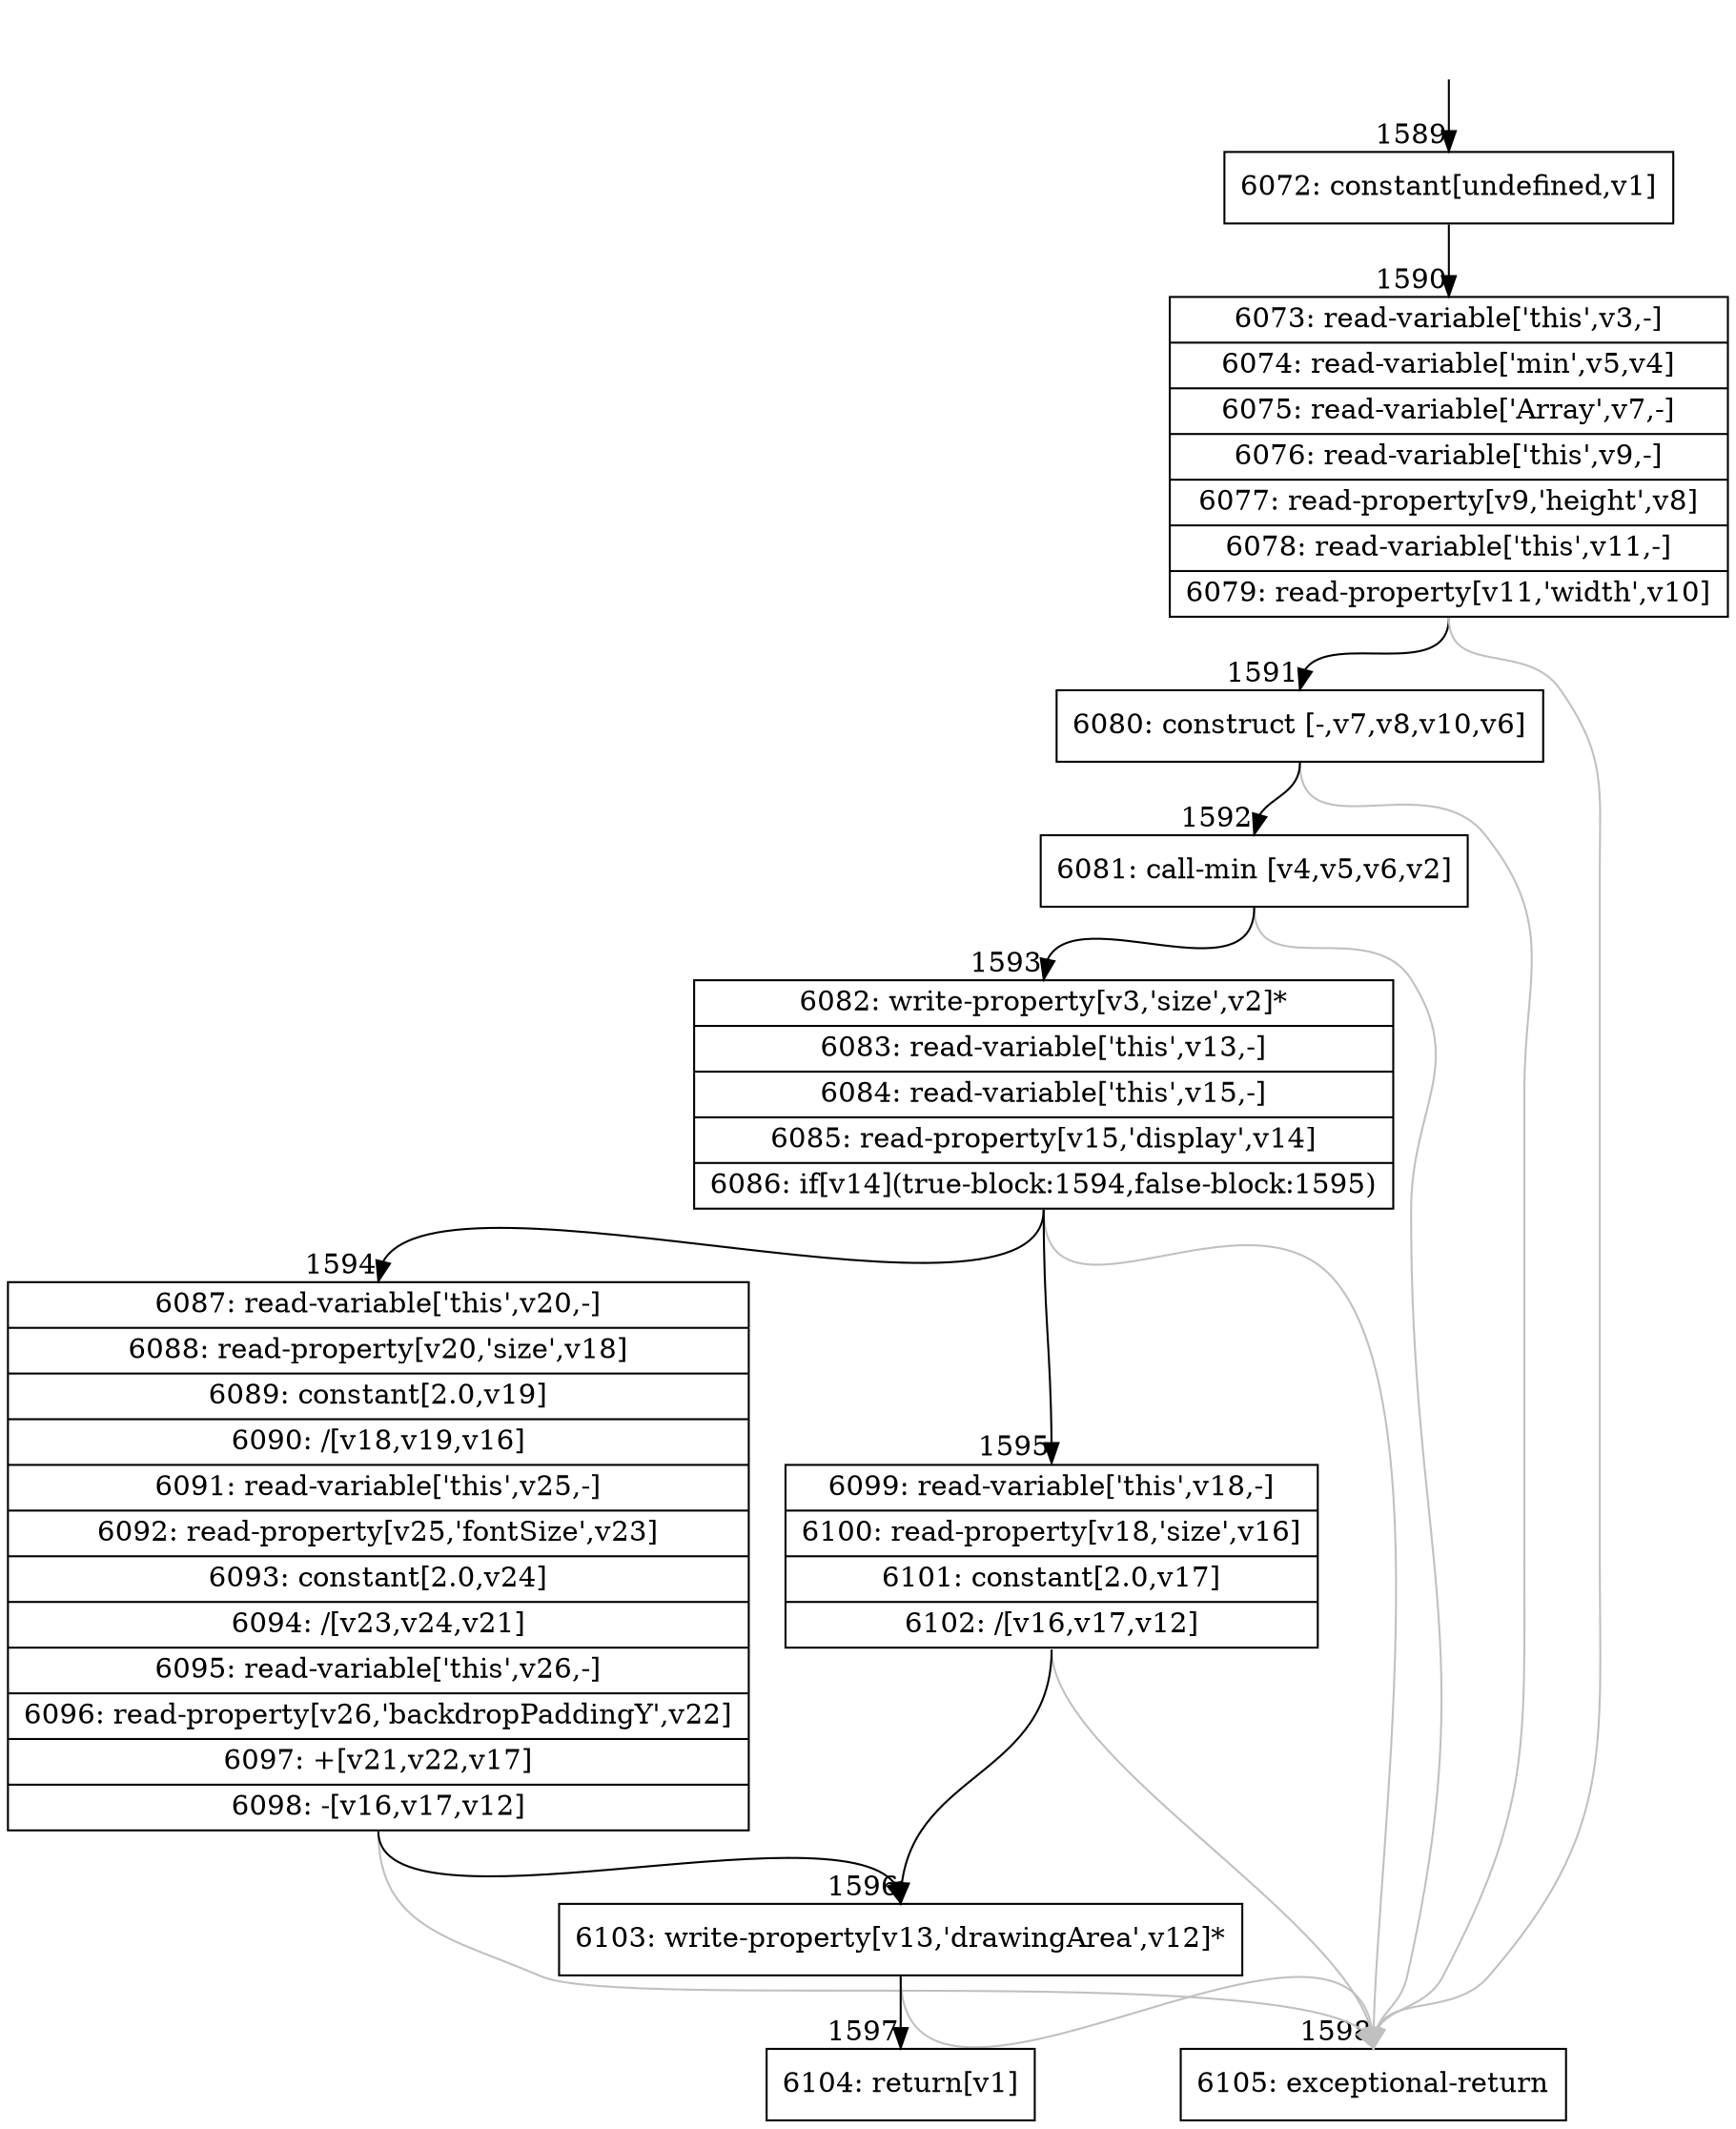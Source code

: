 digraph {
rankdir="TD"
BB_entry149[shape=none,label=""];
BB_entry149 -> BB1589 [tailport=s, headport=n, headlabel="    1589"]
BB1589 [shape=record label="{6072: constant[undefined,v1]}" ] 
BB1589 -> BB1590 [tailport=s, headport=n, headlabel="      1590"]
BB1590 [shape=record label="{6073: read-variable['this',v3,-]|6074: read-variable['min',v5,v4]|6075: read-variable['Array',v7,-]|6076: read-variable['this',v9,-]|6077: read-property[v9,'height',v8]|6078: read-variable['this',v11,-]|6079: read-property[v11,'width',v10]}" ] 
BB1590 -> BB1591 [tailport=s, headport=n, headlabel="      1591"]
BB1590 -> BB1598 [tailport=s, headport=n, color=gray, headlabel="      1598"]
BB1591 [shape=record label="{6080: construct [-,v7,v8,v10,v6]}" ] 
BB1591 -> BB1592 [tailport=s, headport=n, headlabel="      1592"]
BB1591 -> BB1598 [tailport=s, headport=n, color=gray]
BB1592 [shape=record label="{6081: call-min [v4,v5,v6,v2]}" ] 
BB1592 -> BB1593 [tailport=s, headport=n, headlabel="      1593"]
BB1592 -> BB1598 [tailport=s, headport=n, color=gray]
BB1593 [shape=record label="{6082: write-property[v3,'size',v2]*|6083: read-variable['this',v13,-]|6084: read-variable['this',v15,-]|6085: read-property[v15,'display',v14]|6086: if[v14](true-block:1594,false-block:1595)}" ] 
BB1593 -> BB1594 [tailport=s, headport=n, headlabel="      1594"]
BB1593 -> BB1595 [tailport=s, headport=n, headlabel="      1595"]
BB1593 -> BB1598 [tailport=s, headport=n, color=gray]
BB1594 [shape=record label="{6087: read-variable['this',v20,-]|6088: read-property[v20,'size',v18]|6089: constant[2.0,v19]|6090: /[v18,v19,v16]|6091: read-variable['this',v25,-]|6092: read-property[v25,'fontSize',v23]|6093: constant[2.0,v24]|6094: /[v23,v24,v21]|6095: read-variable['this',v26,-]|6096: read-property[v26,'backdropPaddingY',v22]|6097: +[v21,v22,v17]|6098: -[v16,v17,v12]}" ] 
BB1594 -> BB1596 [tailport=s, headport=n, headlabel="      1596"]
BB1594 -> BB1598 [tailport=s, headport=n, color=gray]
BB1595 [shape=record label="{6099: read-variable['this',v18,-]|6100: read-property[v18,'size',v16]|6101: constant[2.0,v17]|6102: /[v16,v17,v12]}" ] 
BB1595 -> BB1596 [tailport=s, headport=n]
BB1595 -> BB1598 [tailport=s, headport=n, color=gray]
BB1596 [shape=record label="{6103: write-property[v13,'drawingArea',v12]*}" ] 
BB1596 -> BB1597 [tailport=s, headport=n, headlabel="      1597"]
BB1596 -> BB1598 [tailport=s, headport=n, color=gray]
BB1597 [shape=record label="{6104: return[v1]}" ] 
BB1598 [shape=record label="{6105: exceptional-return}" ] 
//#$~ 1728
}

